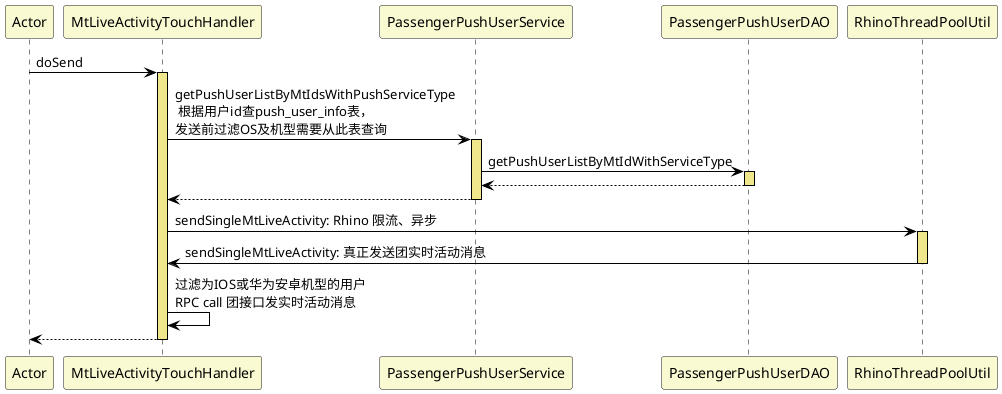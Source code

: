 @startuml
skinparam sequence {
ArrowColor black
LifeLineBorderColor black
LifeLineBackgroundColor khaki
ParticipantBackgroundColor lightgoldenrodyellow
}

participant Actor

Actor -> MtLiveActivityTouchHandler : doSend
activate MtLiveActivityTouchHandler
MtLiveActivityTouchHandler -> PassengerPushUserService : getPushUserListByMtIdsWithPushServiceType \n 根据用户id查push_user_info表，\n发送前过滤OS及机型需要从此表查询
activate PassengerPushUserService
PassengerPushUserService -> PassengerPushUserDAO : getPushUserListByMtIdWithServiceType
activate PassengerPushUserDAO
PassengerPushUserDAO --> PassengerPushUserService
deactivate PassengerPushUserDAO
PassengerPushUserService --> MtLiveActivityTouchHandler
deactivate PassengerPushUserService

MtLiveActivityTouchHandler -> RhinoThreadPoolUtil : sendSingleMtLiveActivity: Rhino 限流、异步
activate RhinoThreadPoolUtil
RhinoThreadPoolUtil -> MtLiveActivityTouchHandler : sendSingleMtLiveActivity: 真正发送团实时活动消息
deactivate RhinoThreadPoolUtil
MtLiveActivityTouchHandler -> MtLiveActivityTouchHandler : 过滤为IOS或华为安卓机型的用户\nRPC call 团接口发实时活动消息
return
@enduml